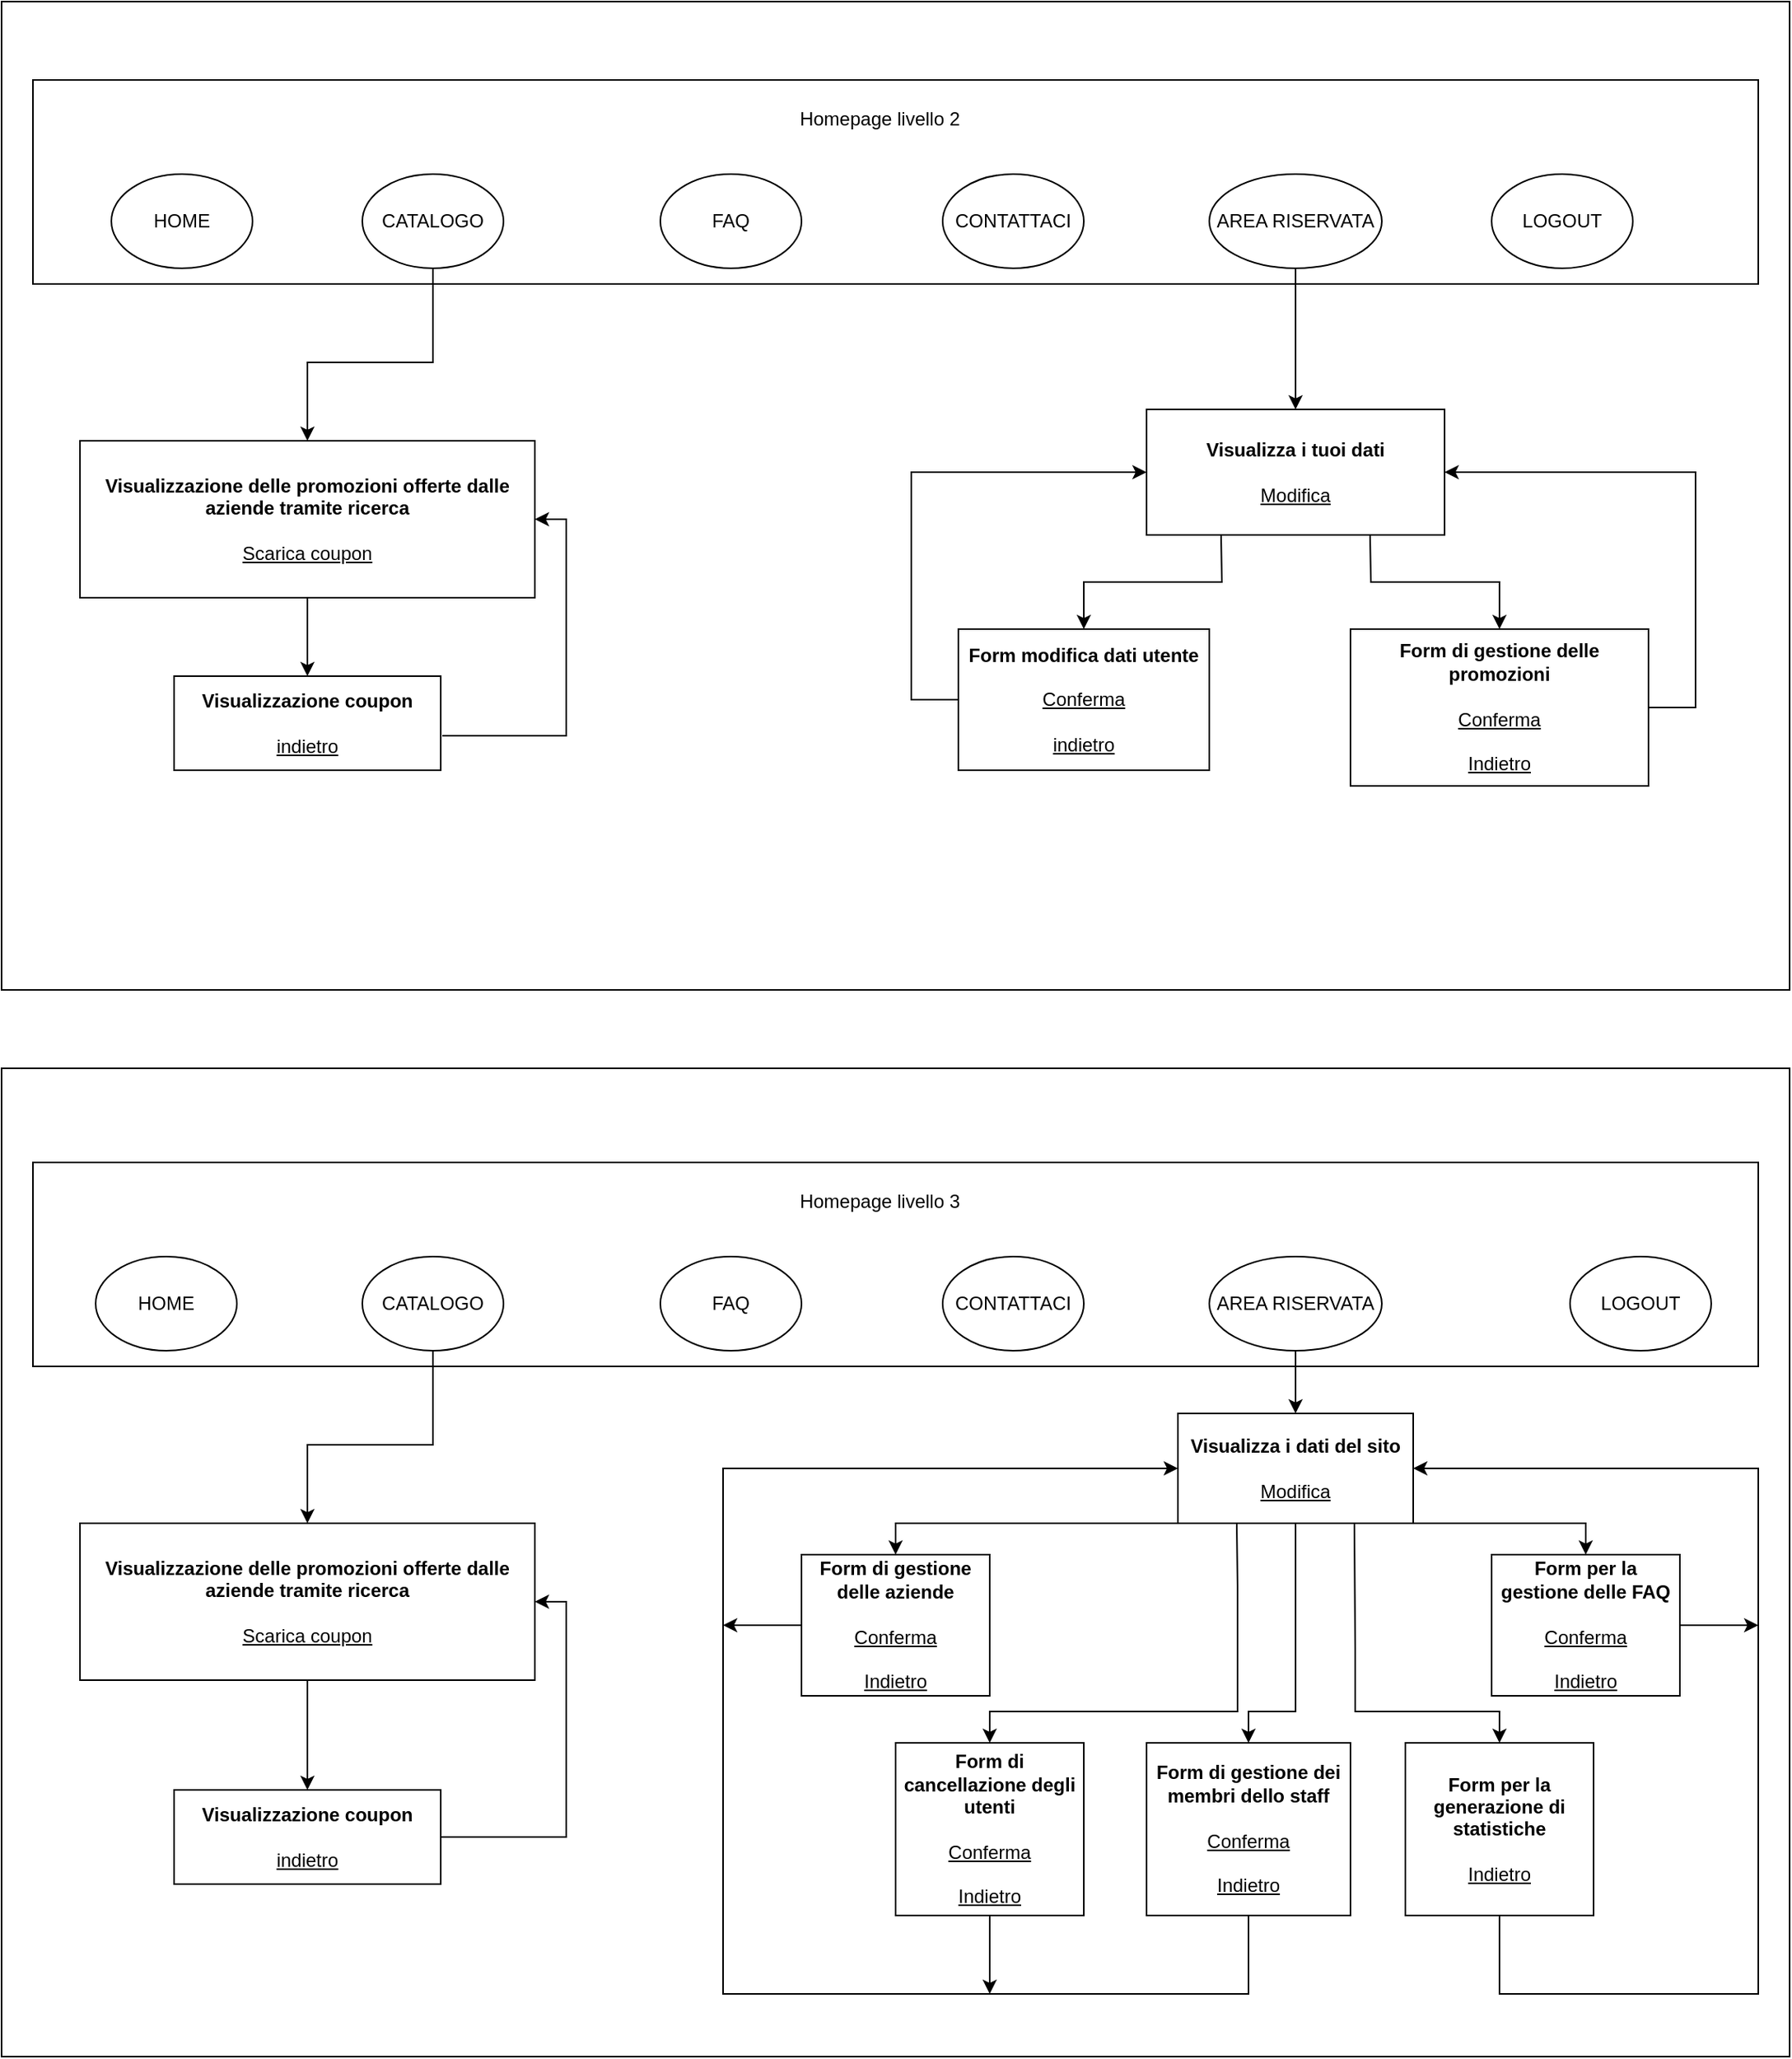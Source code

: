 <mxfile version="21.2.1" type="device">
  <diagram name="Pagina-1" id="_M-2xF81Z97StXX9Xhtc">
    <mxGraphModel dx="1434" dy="836" grid="1" gridSize="10" guides="1" tooltips="1" connect="1" arrows="1" fold="1" page="1" pageScale="1" pageWidth="827" pageHeight="1169" math="0" shadow="0">
      <root>
        <mxCell id="0" />
        <mxCell id="1" parent="0" />
        <mxCell id="rX6alPP_R84iCfiomxFw-1" value="" style="rounded=0;whiteSpace=wrap;html=1;" vertex="1" parent="1">
          <mxGeometry x="10" y="50" width="1140" height="630" as="geometry" />
        </mxCell>
        <mxCell id="rX6alPP_R84iCfiomxFw-9" value="" style="rounded=0;whiteSpace=wrap;html=1;" vertex="1" parent="1">
          <mxGeometry x="30" y="100" width="1100" height="130" as="geometry" />
        </mxCell>
        <mxCell id="rX6alPP_R84iCfiomxFw-12" value="CATALOGO" style="ellipse;whiteSpace=wrap;html=1;" vertex="1" parent="1">
          <mxGeometry x="240" y="160" width="90" height="60" as="geometry" />
        </mxCell>
        <mxCell id="rX6alPP_R84iCfiomxFw-13" value="HOME" style="ellipse;whiteSpace=wrap;html=1;" vertex="1" parent="1">
          <mxGeometry x="80" y="160" width="90" height="60" as="geometry" />
        </mxCell>
        <mxCell id="rX6alPP_R84iCfiomxFw-14" value="&lt;b&gt;Visualizzazione delle promozioni offerte dalle aziende tramite ricerca&lt;/b&gt;&lt;br&gt;&lt;br&gt;&lt;u&gt;Scarica coupon&lt;/u&gt;" style="rounded=0;whiteSpace=wrap;html=1;" vertex="1" parent="1">
          <mxGeometry x="60" y="330" width="290" height="100" as="geometry" />
        </mxCell>
        <mxCell id="rX6alPP_R84iCfiomxFw-15" value="" style="endArrow=classic;html=1;rounded=0;exitX=0.5;exitY=1;exitDx=0;exitDy=0;entryX=0.5;entryY=0;entryDx=0;entryDy=0;" edge="1" parent="1" source="rX6alPP_R84iCfiomxFw-12" target="rX6alPP_R84iCfiomxFw-14">
          <mxGeometry width="50" height="50" relative="1" as="geometry">
            <mxPoint x="400" y="450" as="sourcePoint" />
            <mxPoint x="450" y="400" as="targetPoint" />
            <Array as="points">
              <mxPoint x="285" y="280" />
              <mxPoint x="205" y="280" />
            </Array>
          </mxGeometry>
        </mxCell>
        <mxCell id="rX6alPP_R84iCfiomxFw-16" value="&lt;b&gt;Visualizzazione coupon&lt;/b&gt;&lt;br&gt;&lt;br&gt;&lt;u&gt;indietro&lt;/u&gt;" style="rounded=0;whiteSpace=wrap;html=1;" vertex="1" parent="1">
          <mxGeometry x="120" y="480" width="170" height="60" as="geometry" />
        </mxCell>
        <mxCell id="rX6alPP_R84iCfiomxFw-17" value="" style="endArrow=classic;html=1;rounded=0;exitX=0.5;exitY=1;exitDx=0;exitDy=0;" edge="1" parent="1" source="rX6alPP_R84iCfiomxFw-14" target="rX6alPP_R84iCfiomxFw-16">
          <mxGeometry width="50" height="50" relative="1" as="geometry">
            <mxPoint x="400" y="390" as="sourcePoint" />
            <mxPoint x="450" y="340" as="targetPoint" />
          </mxGeometry>
        </mxCell>
        <mxCell id="rX6alPP_R84iCfiomxFw-18" value="" style="endArrow=classic;html=1;rounded=0;exitX=1.006;exitY=0.633;exitDx=0;exitDy=0;exitPerimeter=0;movable=1;resizable=1;rotatable=1;deletable=1;editable=1;locked=0;connectable=1;entryX=1;entryY=0.5;entryDx=0;entryDy=0;" edge="1" parent="1" source="rX6alPP_R84iCfiomxFw-16" target="rX6alPP_R84iCfiomxFw-14">
          <mxGeometry width="50" height="50" relative="1" as="geometry">
            <mxPoint x="400" y="390" as="sourcePoint" />
            <mxPoint x="205" y="300" as="targetPoint" />
            <Array as="points">
              <mxPoint x="370" y="518" />
              <mxPoint x="370" y="380" />
            </Array>
          </mxGeometry>
        </mxCell>
        <mxCell id="rX6alPP_R84iCfiomxFw-19" value="FAQ" style="ellipse;whiteSpace=wrap;html=1;" vertex="1" parent="1">
          <mxGeometry x="430" y="160" width="90" height="60" as="geometry" />
        </mxCell>
        <mxCell id="rX6alPP_R84iCfiomxFw-20" value="CONTATTACI" style="ellipse;whiteSpace=wrap;html=1;" vertex="1" parent="1">
          <mxGeometry x="610" y="160" width="90" height="60" as="geometry" />
        </mxCell>
        <mxCell id="rX6alPP_R84iCfiomxFw-21" value="LOGOUT" style="ellipse;whiteSpace=wrap;html=1;" vertex="1" parent="1">
          <mxGeometry x="960" y="160" width="90" height="60" as="geometry" />
        </mxCell>
        <mxCell id="rX6alPP_R84iCfiomxFw-22" value="AREA RISERVATA" style="ellipse;whiteSpace=wrap;html=1;" vertex="1" parent="1">
          <mxGeometry x="780" y="160" width="110" height="60" as="geometry" />
        </mxCell>
        <mxCell id="rX6alPP_R84iCfiomxFw-23" value="&lt;b&gt;Visualizza i tuoi dati&lt;/b&gt;&lt;br&gt;&lt;br&gt;&lt;u&gt;Modifica&lt;/u&gt;" style="rounded=0;whiteSpace=wrap;html=1;" vertex="1" parent="1">
          <mxGeometry x="740" y="310" width="190" height="80" as="geometry" />
        </mxCell>
        <mxCell id="rX6alPP_R84iCfiomxFw-24" value="&lt;b&gt;Form modifica dati utente&lt;/b&gt;&lt;br&gt;&lt;br&gt;&lt;u&gt;Conferma&lt;br&gt;&lt;/u&gt;&lt;br&gt;&lt;u&gt;indietro&lt;/u&gt;" style="rounded=0;whiteSpace=wrap;html=1;" vertex="1" parent="1">
          <mxGeometry x="620" y="450" width="160" height="90" as="geometry" />
        </mxCell>
        <mxCell id="rX6alPP_R84iCfiomxFw-25" value="&lt;b&gt;Form di gestione delle promozioni&lt;/b&gt;&lt;br&gt;&lt;br&gt;&lt;u style=&quot;&quot;&gt;Conferma&lt;br&gt;&lt;/u&gt;&lt;br&gt;&lt;u&gt;Indietro&lt;/u&gt;" style="rounded=0;whiteSpace=wrap;html=1;" vertex="1" parent="1">
          <mxGeometry x="870" y="450" width="190" height="100" as="geometry" />
        </mxCell>
        <mxCell id="rX6alPP_R84iCfiomxFw-26" value="" style="endArrow=classic;html=1;rounded=0;exitX=0.5;exitY=1;exitDx=0;exitDy=0;" edge="1" parent="1" source="rX6alPP_R84iCfiomxFw-22" target="rX6alPP_R84iCfiomxFw-23">
          <mxGeometry width="50" height="50" relative="1" as="geometry">
            <mxPoint x="400" y="290" as="sourcePoint" />
            <mxPoint x="450" y="240" as="targetPoint" />
          </mxGeometry>
        </mxCell>
        <mxCell id="rX6alPP_R84iCfiomxFw-27" value="" style="endArrow=classic;html=1;rounded=0;exitX=0.25;exitY=1;exitDx=0;exitDy=0;entryX=0.5;entryY=0;entryDx=0;entryDy=0;" edge="1" parent="1" source="rX6alPP_R84iCfiomxFw-23" target="rX6alPP_R84iCfiomxFw-24">
          <mxGeometry width="50" height="50" relative="1" as="geometry">
            <mxPoint x="400" y="290" as="sourcePoint" />
            <mxPoint x="450" y="240" as="targetPoint" />
            <Array as="points">
              <mxPoint x="788" y="420" />
              <mxPoint x="700" y="420" />
            </Array>
          </mxGeometry>
        </mxCell>
        <mxCell id="rX6alPP_R84iCfiomxFw-28" value="" style="endArrow=classic;html=1;rounded=0;exitX=0.75;exitY=1;exitDx=0;exitDy=0;entryX=0.5;entryY=0;entryDx=0;entryDy=0;" edge="1" parent="1" source="rX6alPP_R84iCfiomxFw-23" target="rX6alPP_R84iCfiomxFw-25">
          <mxGeometry width="50" height="50" relative="1" as="geometry">
            <mxPoint x="400" y="290" as="sourcePoint" />
            <mxPoint x="450" y="240" as="targetPoint" />
            <Array as="points">
              <mxPoint x="883" y="420" />
              <mxPoint x="965" y="420" />
            </Array>
          </mxGeometry>
        </mxCell>
        <mxCell id="rX6alPP_R84iCfiomxFw-30" value="" style="endArrow=classic;html=1;rounded=0;exitX=0;exitY=0.5;exitDx=0;exitDy=0;entryX=0;entryY=0.5;entryDx=0;entryDy=0;" edge="1" parent="1" source="rX6alPP_R84iCfiomxFw-24" target="rX6alPP_R84iCfiomxFw-23">
          <mxGeometry width="50" height="50" relative="1" as="geometry">
            <mxPoint x="400" y="290" as="sourcePoint" />
            <mxPoint x="830" y="270" as="targetPoint" />
            <Array as="points">
              <mxPoint x="590" y="495" />
              <mxPoint x="590" y="350" />
            </Array>
          </mxGeometry>
        </mxCell>
        <mxCell id="rX6alPP_R84iCfiomxFw-31" value="" style="endArrow=classic;html=1;rounded=0;exitX=1;exitY=0.5;exitDx=0;exitDy=0;entryX=1;entryY=0.5;entryDx=0;entryDy=0;" edge="1" parent="1" source="rX6alPP_R84iCfiomxFw-25" target="rX6alPP_R84iCfiomxFw-23">
          <mxGeometry width="50" height="50" relative="1" as="geometry">
            <mxPoint x="400" y="290" as="sourcePoint" />
            <mxPoint x="840" y="270" as="targetPoint" />
            <Array as="points">
              <mxPoint x="1090" y="500" />
              <mxPoint x="1090" y="350" />
            </Array>
          </mxGeometry>
        </mxCell>
        <mxCell id="rX6alPP_R84iCfiomxFw-32" value="Homepage livello 2" style="text;html=1;strokeColor=none;fillColor=none;align=center;verticalAlign=middle;whiteSpace=wrap;rounded=0;" vertex="1" parent="1">
          <mxGeometry x="515" y="110" width="110" height="30" as="geometry" />
        </mxCell>
        <mxCell id="rX6alPP_R84iCfiomxFw-33" value="" style="rounded=0;whiteSpace=wrap;html=1;" vertex="1" parent="1">
          <mxGeometry x="10" y="730" width="1140" height="630" as="geometry" />
        </mxCell>
        <mxCell id="rX6alPP_R84iCfiomxFw-34" value="" style="rounded=0;whiteSpace=wrap;html=1;" vertex="1" parent="1">
          <mxGeometry x="30" y="790" width="1100" height="130" as="geometry" />
        </mxCell>
        <mxCell id="rX6alPP_R84iCfiomxFw-35" value="HOME" style="ellipse;whiteSpace=wrap;html=1;" vertex="1" parent="1">
          <mxGeometry x="70" y="850" width="90" height="60" as="geometry" />
        </mxCell>
        <mxCell id="rX6alPP_R84iCfiomxFw-36" value="CATALOGO" style="ellipse;whiteSpace=wrap;html=1;" vertex="1" parent="1">
          <mxGeometry x="240" y="850" width="90" height="60" as="geometry" />
        </mxCell>
        <mxCell id="rX6alPP_R84iCfiomxFw-37" value="FAQ" style="ellipse;whiteSpace=wrap;html=1;" vertex="1" parent="1">
          <mxGeometry x="430" y="850" width="90" height="60" as="geometry" />
        </mxCell>
        <mxCell id="rX6alPP_R84iCfiomxFw-38" value="CONTATTACI" style="ellipse;whiteSpace=wrap;html=1;" vertex="1" parent="1">
          <mxGeometry x="610" y="850" width="90" height="60" as="geometry" />
        </mxCell>
        <mxCell id="rX6alPP_R84iCfiomxFw-39" value="AREA RISERVATA" style="ellipse;whiteSpace=wrap;html=1;" vertex="1" parent="1">
          <mxGeometry x="780" y="850" width="110" height="60" as="geometry" />
        </mxCell>
        <mxCell id="rX6alPP_R84iCfiomxFw-40" value="LOGOUT" style="ellipse;whiteSpace=wrap;html=1;" vertex="1" parent="1">
          <mxGeometry x="1010" y="850" width="90" height="60" as="geometry" />
        </mxCell>
        <mxCell id="rX6alPP_R84iCfiomxFw-41" value="Homepage livello 3" style="text;html=1;strokeColor=none;fillColor=none;align=center;verticalAlign=middle;whiteSpace=wrap;rounded=0;" vertex="1" parent="1">
          <mxGeometry x="515" y="800" width="110" height="30" as="geometry" />
        </mxCell>
        <mxCell id="rX6alPP_R84iCfiomxFw-42" value="&lt;b&gt;Visualizzazione delle promozioni offerte dalle aziende tramite ricerca&lt;/b&gt;&lt;br&gt;&lt;br&gt;&lt;u&gt;Scarica coupon&lt;/u&gt;" style="rounded=0;whiteSpace=wrap;html=1;" vertex="1" parent="1">
          <mxGeometry x="60" y="1020" width="290" height="100" as="geometry" />
        </mxCell>
        <mxCell id="rX6alPP_R84iCfiomxFw-43" value="&lt;b&gt;Visualizzazione coupon&lt;/b&gt;&lt;br&gt;&lt;br&gt;&lt;u&gt;indietro&lt;/u&gt;" style="rounded=0;whiteSpace=wrap;html=1;" vertex="1" parent="1">
          <mxGeometry x="120" y="1190" width="170" height="60" as="geometry" />
        </mxCell>
        <mxCell id="rX6alPP_R84iCfiomxFw-44" value="" style="endArrow=classic;html=1;rounded=0;exitX=0.5;exitY=1;exitDx=0;exitDy=0;entryX=0.5;entryY=0;entryDx=0;entryDy=0;" edge="1" parent="1" source="rX6alPP_R84iCfiomxFw-36" target="rX6alPP_R84iCfiomxFw-42">
          <mxGeometry width="50" height="50" relative="1" as="geometry">
            <mxPoint x="400" y="970" as="sourcePoint" />
            <mxPoint x="450" y="920" as="targetPoint" />
            <Array as="points">
              <mxPoint x="285" y="970" />
              <mxPoint x="205" y="970" />
            </Array>
          </mxGeometry>
        </mxCell>
        <mxCell id="rX6alPP_R84iCfiomxFw-45" value="" style="endArrow=classic;html=1;rounded=0;exitX=0.5;exitY=1;exitDx=0;exitDy=0;" edge="1" parent="1" source="rX6alPP_R84iCfiomxFw-42" target="rX6alPP_R84iCfiomxFw-43">
          <mxGeometry width="50" height="50" relative="1" as="geometry">
            <mxPoint x="400" y="970" as="sourcePoint" />
            <mxPoint x="450" y="920" as="targetPoint" />
          </mxGeometry>
        </mxCell>
        <mxCell id="rX6alPP_R84iCfiomxFw-46" value="" style="endArrow=classic;html=1;rounded=0;exitX=1;exitY=0.5;exitDx=0;exitDy=0;entryX=1;entryY=0.5;entryDx=0;entryDy=0;" edge="1" parent="1" source="rX6alPP_R84iCfiomxFw-43" target="rX6alPP_R84iCfiomxFw-42">
          <mxGeometry width="50" height="50" relative="1" as="geometry">
            <mxPoint x="400" y="970" as="sourcePoint" />
            <mxPoint x="205" y="990" as="targetPoint" />
            <Array as="points">
              <mxPoint x="370" y="1220" />
              <mxPoint x="370" y="1070" />
            </Array>
          </mxGeometry>
        </mxCell>
        <mxCell id="rX6alPP_R84iCfiomxFw-47" value="&lt;b&gt;Visualizza i dati del sito&lt;/b&gt;&lt;br&gt;&lt;br&gt;&lt;u&gt;Modifica&lt;/u&gt;" style="rounded=0;whiteSpace=wrap;html=1;" vertex="1" parent="1">
          <mxGeometry x="760" y="950" width="150" height="70" as="geometry" />
        </mxCell>
        <mxCell id="rX6alPP_R84iCfiomxFw-48" value="" style="endArrow=classic;html=1;rounded=0;exitX=0.5;exitY=1;exitDx=0;exitDy=0;entryX=0.5;entryY=0;entryDx=0;entryDy=0;" edge="1" parent="1" source="rX6alPP_R84iCfiomxFw-39" target="rX6alPP_R84iCfiomxFw-47">
          <mxGeometry width="50" height="50" relative="1" as="geometry">
            <mxPoint x="400" y="970" as="sourcePoint" />
            <mxPoint x="450" y="920" as="targetPoint" />
          </mxGeometry>
        </mxCell>
        <mxCell id="rX6alPP_R84iCfiomxFw-49" value="&lt;b&gt;Form di gestione delle aziende&lt;/b&gt;&lt;br&gt;&lt;br&gt;&lt;u&gt;Conferma&lt;br&gt;&lt;/u&gt;&lt;br&gt;&lt;u&gt;Indietro&lt;/u&gt;" style="rounded=0;whiteSpace=wrap;html=1;" vertex="1" parent="1">
          <mxGeometry x="520" y="1040" width="120" height="90" as="geometry" />
        </mxCell>
        <mxCell id="rX6alPP_R84iCfiomxFw-50" value="&lt;b&gt;Form di cancellazione degli utenti&lt;/b&gt;&lt;br&gt;&lt;br&gt;&lt;u&gt;Conferma&lt;br&gt;&lt;/u&gt;&lt;br&gt;&lt;u&gt;Indietro&lt;/u&gt;" style="rounded=0;whiteSpace=wrap;html=1;" vertex="1" parent="1">
          <mxGeometry x="580" y="1160" width="120" height="110" as="geometry" />
        </mxCell>
        <mxCell id="rX6alPP_R84iCfiomxFw-51" value="&lt;b&gt;Form di gestione dei membri dello staff&lt;/b&gt;&lt;br&gt;&lt;br&gt;&lt;u&gt;Conferma&lt;br&gt;&lt;/u&gt;&lt;br&gt;&lt;u&gt;Indietro&lt;/u&gt;" style="rounded=0;whiteSpace=wrap;html=1;" vertex="1" parent="1">
          <mxGeometry x="740" y="1160" width="130" height="110" as="geometry" />
        </mxCell>
        <mxCell id="rX6alPP_R84iCfiomxFw-52" value="&lt;b&gt;Form per la generazione di statistiche&lt;/b&gt;&lt;br&gt;&lt;br&gt;&lt;u&gt;Indietro&lt;/u&gt;" style="rounded=0;whiteSpace=wrap;html=1;" vertex="1" parent="1">
          <mxGeometry x="905" y="1160" width="120" height="110" as="geometry" />
        </mxCell>
        <mxCell id="rX6alPP_R84iCfiomxFw-53" value="&lt;b&gt;Form per la gestione delle FAQ&lt;/b&gt;&lt;br&gt;&lt;br&gt;&lt;u&gt;Conferma&lt;br&gt;&lt;/u&gt;&lt;br&gt;&lt;u&gt;Indietro&lt;/u&gt;" style="rounded=0;whiteSpace=wrap;html=1;" vertex="1" parent="1">
          <mxGeometry x="960" y="1040" width="120" height="90" as="geometry" />
        </mxCell>
        <mxCell id="rX6alPP_R84iCfiomxFw-54" value="" style="endArrow=classic;html=1;rounded=0;exitX=0;exitY=1;exitDx=0;exitDy=0;entryX=0.5;entryY=0;entryDx=0;entryDy=0;" edge="1" parent="1" source="rX6alPP_R84iCfiomxFw-47" target="rX6alPP_R84iCfiomxFw-49">
          <mxGeometry width="50" height="50" relative="1" as="geometry">
            <mxPoint x="400" y="900" as="sourcePoint" />
            <mxPoint x="450" y="850" as="targetPoint" />
            <Array as="points">
              <mxPoint x="580" y="1020" />
            </Array>
          </mxGeometry>
        </mxCell>
        <mxCell id="rX6alPP_R84iCfiomxFw-55" value="" style="endArrow=classic;html=1;rounded=0;exitX=1;exitY=1;exitDx=0;exitDy=0;entryX=0.5;entryY=0;entryDx=0;entryDy=0;" edge="1" parent="1" source="rX6alPP_R84iCfiomxFw-47" target="rX6alPP_R84iCfiomxFw-53">
          <mxGeometry width="50" height="50" relative="1" as="geometry">
            <mxPoint x="400" y="900" as="sourcePoint" />
            <mxPoint x="450" y="850" as="targetPoint" />
            <Array as="points">
              <mxPoint x="1020" y="1020" />
            </Array>
          </mxGeometry>
        </mxCell>
        <mxCell id="rX6alPP_R84iCfiomxFw-56" value="" style="endArrow=classic;html=1;rounded=0;exitX=0.25;exitY=1;exitDx=0;exitDy=0;entryX=0.5;entryY=0;entryDx=0;entryDy=0;" edge="1" parent="1" source="rX6alPP_R84iCfiomxFw-47" target="rX6alPP_R84iCfiomxFw-50">
          <mxGeometry width="50" height="50" relative="1" as="geometry">
            <mxPoint x="400" y="900" as="sourcePoint" />
            <mxPoint x="450" y="850" as="targetPoint" />
            <Array as="points">
              <mxPoint x="798" y="1060" />
              <mxPoint x="798" y="1140" />
              <mxPoint x="670" y="1140" />
              <mxPoint x="640" y="1140" />
            </Array>
          </mxGeometry>
        </mxCell>
        <mxCell id="rX6alPP_R84iCfiomxFw-57" value="" style="endArrow=classic;html=1;rounded=0;exitX=0.5;exitY=1;exitDx=0;exitDy=0;entryX=0.5;entryY=0;entryDx=0;entryDy=0;" edge="1" parent="1" source="rX6alPP_R84iCfiomxFw-47" target="rX6alPP_R84iCfiomxFw-51">
          <mxGeometry width="50" height="50" relative="1" as="geometry">
            <mxPoint x="400" y="900" as="sourcePoint" />
            <mxPoint x="450" y="850" as="targetPoint" />
            <Array as="points">
              <mxPoint x="835" y="1090" />
              <mxPoint x="835" y="1140" />
              <mxPoint x="805" y="1140" />
            </Array>
          </mxGeometry>
        </mxCell>
        <mxCell id="rX6alPP_R84iCfiomxFw-58" value="" style="endArrow=classic;html=1;rounded=0;exitX=0.75;exitY=1;exitDx=0;exitDy=0;entryX=0.5;entryY=0;entryDx=0;entryDy=0;" edge="1" parent="1" source="rX6alPP_R84iCfiomxFw-47" target="rX6alPP_R84iCfiomxFw-52">
          <mxGeometry width="50" height="50" relative="1" as="geometry">
            <mxPoint x="845" y="1030" as="sourcePoint" />
            <mxPoint x="815" y="1170" as="targetPoint" />
            <Array as="points">
              <mxPoint x="873" y="1100" />
              <mxPoint x="873" y="1140" />
              <mxPoint x="930" y="1140" />
              <mxPoint x="965" y="1140" />
            </Array>
          </mxGeometry>
        </mxCell>
        <mxCell id="rX6alPP_R84iCfiomxFw-60" value="" style="endArrow=classic;html=1;rounded=0;exitX=0;exitY=0.5;exitDx=0;exitDy=0;" edge="1" parent="1" source="rX6alPP_R84iCfiomxFw-49">
          <mxGeometry width="50" height="50" relative="1" as="geometry">
            <mxPoint x="400" y="1030" as="sourcePoint" />
            <mxPoint x="470" y="1085" as="targetPoint" />
          </mxGeometry>
        </mxCell>
        <mxCell id="rX6alPP_R84iCfiomxFw-61" value="" style="endArrow=classic;html=1;rounded=0;exitX=0.5;exitY=1;exitDx=0;exitDy=0;entryX=0;entryY=0.5;entryDx=0;entryDy=0;" edge="1" parent="1" source="rX6alPP_R84iCfiomxFw-51" target="rX6alPP_R84iCfiomxFw-47">
          <mxGeometry width="50" height="50" relative="1" as="geometry">
            <mxPoint x="400" y="1030" as="sourcePoint" />
            <mxPoint x="450" y="980" as="targetPoint" />
            <Array as="points">
              <mxPoint x="805" y="1320" />
              <mxPoint x="470" y="1320" />
              <mxPoint x="470" y="985" />
            </Array>
          </mxGeometry>
        </mxCell>
        <mxCell id="rX6alPP_R84iCfiomxFw-62" value="" style="endArrow=classic;html=1;rounded=0;exitX=0.5;exitY=1;exitDx=0;exitDy=0;" edge="1" parent="1" source="rX6alPP_R84iCfiomxFw-50">
          <mxGeometry width="50" height="50" relative="1" as="geometry">
            <mxPoint x="400" y="1030" as="sourcePoint" />
            <mxPoint x="640" y="1320" as="targetPoint" />
          </mxGeometry>
        </mxCell>
        <mxCell id="rX6alPP_R84iCfiomxFw-63" value="" style="endArrow=classic;html=1;rounded=0;exitX=0.5;exitY=1;exitDx=0;exitDy=0;entryX=1;entryY=0.5;entryDx=0;entryDy=0;" edge="1" parent="1" source="rX6alPP_R84iCfiomxFw-52" target="rX6alPP_R84iCfiomxFw-47">
          <mxGeometry width="50" height="50" relative="1" as="geometry">
            <mxPoint x="400" y="1030" as="sourcePoint" />
            <mxPoint x="450" y="980" as="targetPoint" />
            <Array as="points">
              <mxPoint x="965" y="1320" />
              <mxPoint x="1130" y="1320" />
              <mxPoint x="1130" y="985" />
            </Array>
          </mxGeometry>
        </mxCell>
        <mxCell id="rX6alPP_R84iCfiomxFw-64" value="" style="endArrow=classic;html=1;rounded=0;exitX=1;exitY=0.5;exitDx=0;exitDy=0;" edge="1" parent="1" source="rX6alPP_R84iCfiomxFw-53">
          <mxGeometry width="50" height="50" relative="1" as="geometry">
            <mxPoint x="400" y="1030" as="sourcePoint" />
            <mxPoint x="1130" y="1085" as="targetPoint" />
          </mxGeometry>
        </mxCell>
      </root>
    </mxGraphModel>
  </diagram>
</mxfile>
